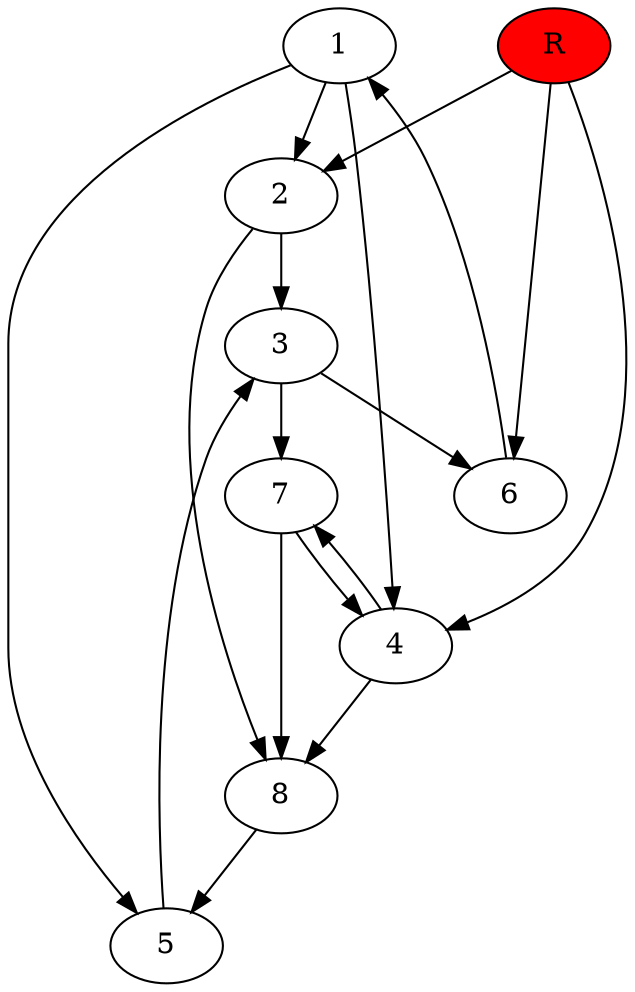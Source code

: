 digraph prb42408 {
	1
	2
	3
	4
	5
	6
	7
	8
	R [fillcolor="#ff0000" style=filled]
	1 -> 2
	1 -> 4
	1 -> 5
	2 -> 3
	2 -> 8
	3 -> 6
	3 -> 7
	4 -> 7
	4 -> 8
	5 -> 3
	6 -> 1
	7 -> 4
	7 -> 8
	8 -> 5
	R -> 2
	R -> 4
	R -> 6
}
